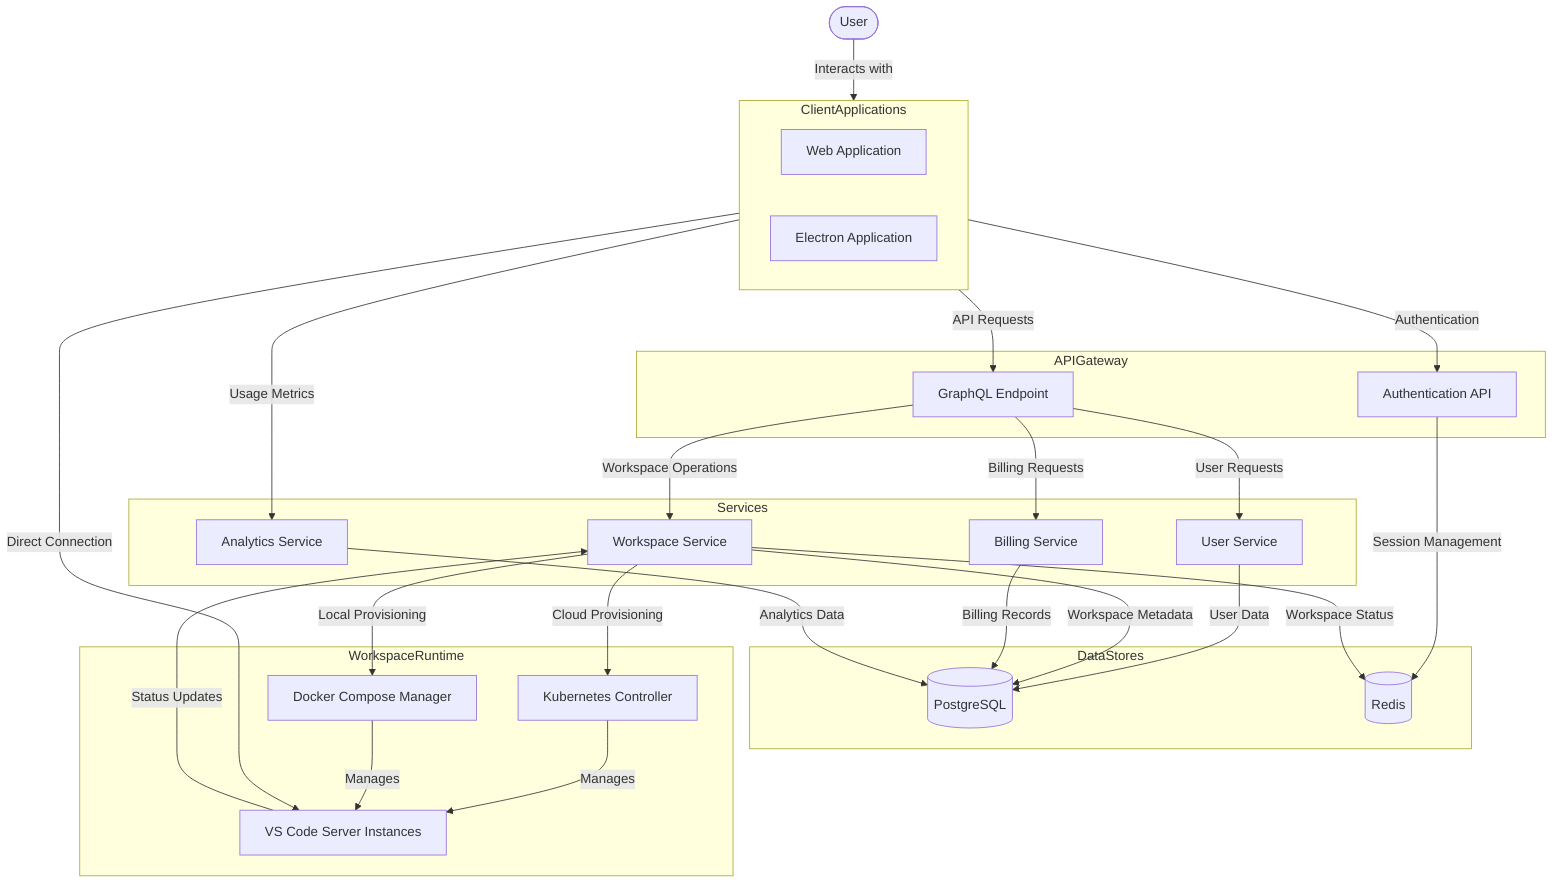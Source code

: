 flowchart TD
    User([User])
    
    subgraph ClientApplications
        WebApp[Web Application]
        ElectronApp[Electron Application]
    end
    
    subgraph APIGateway
        GraphQL[GraphQL Endpoint]
        AuthAPI[Authentication API]
    end
    
    subgraph Services
        UserSvc[User Service]
        WorkspaceSvc[Workspace Service]
        BillingSvc[Billing Service]
        AnalyticsSvc[Analytics Service]
    end
    
    subgraph DataStores
        PostgreSQL[(PostgreSQL)]
        Redis[(Redis)]
    end
    
    subgraph WorkspaceRuntime
        K8s[Kubernetes Controller]
        DockerCompose[Docker Compose Manager]
        VSCodeServer[VS Code Server Instances]
    end
    
    User -->|Interacts with| ClientApplications
    ClientApplications -->|API Requests| GraphQL
    ClientApplications -->|Authentication| AuthAPI
    
    GraphQL -->|User Requests| UserSvc
    GraphQL -->|Workspace Operations| WorkspaceSvc
    GraphQL -->|Billing Requests| BillingSvc
    ClientApplications -->|Usage Metrics| AnalyticsSvc
    
    UserSvc -->|User Data| PostgreSQL
    WorkspaceSvc -->|Workspace Metadata| PostgreSQL
    BillingSvc -->|Billing Records| PostgreSQL
    AnalyticsSvc -->|Analytics Data| PostgreSQL
    
    AuthAPI -->|Session Management| Redis
    WorkspaceSvc -->|Workspace Status| Redis
    
    WorkspaceSvc -->|Cloud Provisioning| K8s
    WorkspaceSvc -->|Local Provisioning| DockerCompose
    
    K8s -->|Manages| VSCodeServer
    DockerCompose -->|Manages| VSCodeServer
    
    VSCodeServer -->|Status Updates| WorkspaceSvc
    ClientApplications -->|Direct Connection| VSCodeServer